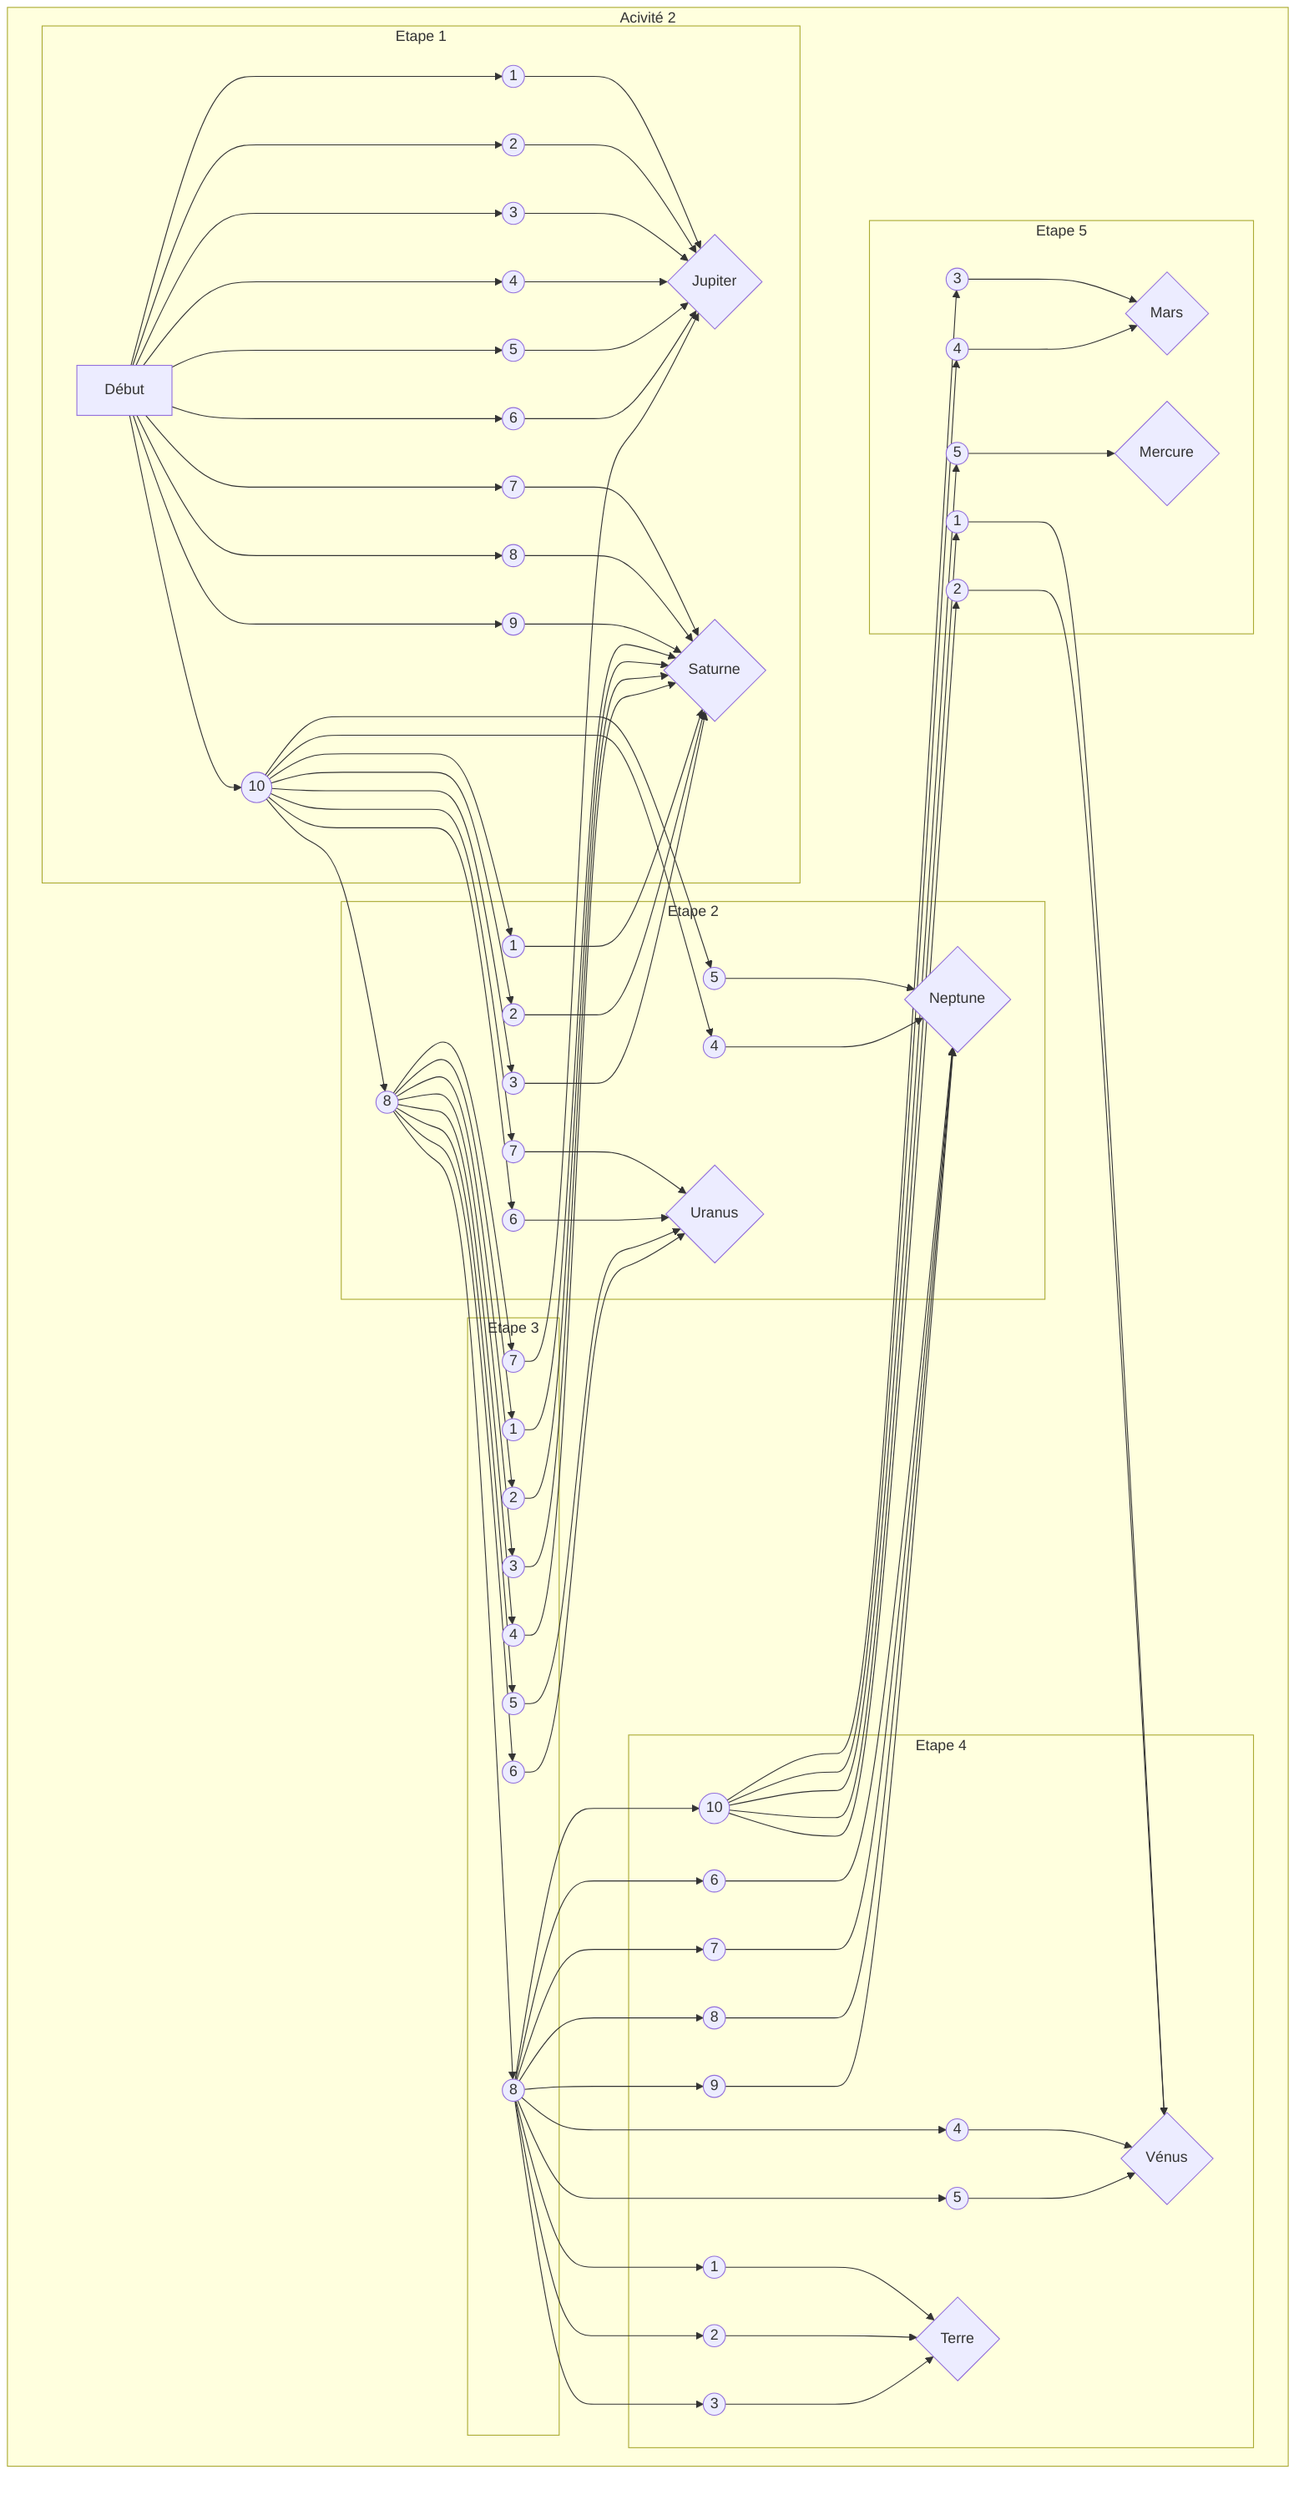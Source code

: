 graph
subgraph Acivité 2

subgraph Etape 1

    A[Début] --> B((1))
    A --> C((2))
    A --> D((3))
    A --> E((4))
    A --> F((5))
    A --> G((6))
    A --> H((7))
    A --> I((8))
    A --> J((9))
    A --> K((10))
    B --> AA{Jupiter}
    C --> AA  
    D --> AA  
    E --> AA 
    F --> AA
    G --> AA 
    H --> AB{Saturne}
    I --> AB 
    J --> AB

end 

subgraph Etape 2

    K --> K1((1)) 
    K --> K2((2)) 
    K --> K3((3)) 
    K --> K4((4)) 
    K --> K5((5)) 
    K --> K6((6)) 
    K --> K7((7)) 
    K --> K8((8))
    K5 --> AC{Neptune}
    K1--> AB
    K2--> AB
    K3--> AB
    K7 --> AD{Uranus}
    K4 --> AC
    K6 --> AD
    

end

subgraph Etape 3

K8-->KK1((1))
K8-->KK2((2))
K8-->KK3((3))
K8-->KK4((4))
K8-->KK5((5))
K8-->KK6((6))
K8-->KK7((7))
K8-->KK8((8))

KK1--> AB
KK2--> AB
KK3--> AB
KK4 --> AB

KK5 --> AD
KK6 --> AD

KK7 --> AA

end
   
subgraph Etape 4

KK8 --> J1((1))
KK8 --> J2((2))
KK8 --> J3((3))
KK8 --> J4((4))
KK8 --> J5((5))
KK8 --> J6((6))
KK8 --> J7((7))
KK8 --> J8((8))
KK8 --> J9((9))
KK8 --> J10((10))

J1 --> AE{Terre}
J2 --> AE
J3 --> AE

J4--> AF{Vénus}
J5--> AF

J6 --> AC
J7--> AC
J8--> AC
J9--> AC


end

subgraph Etape 5
J10-->JJ1((1))
J10-->JJ2((2))
J10-->JJ3((3))
J10-->JJ4((4))
J10-->JJ5((5))

JJ1--> AF
JJ2 --> AF

JJ3 --> AG{Mars}
JJ4 --> AG

JJ5 --> AH{Mercure}

end
  end